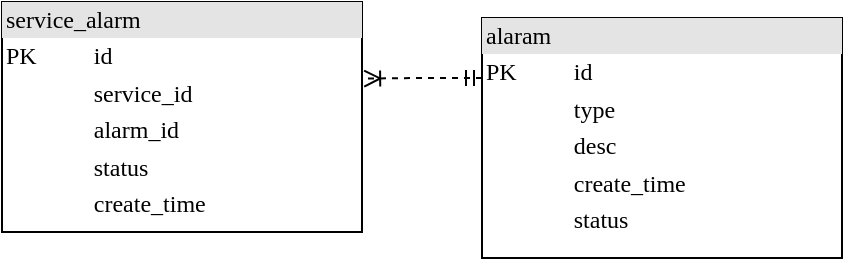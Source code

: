<mxfile version="24.3.1" type="github">
  <diagram name="Page-1" id="9f46799a-70d6-7492-0946-bef42562c5a5">
    <mxGraphModel dx="1434" dy="756" grid="1" gridSize="10" guides="1" tooltips="1" connect="1" arrows="1" fold="1" page="1" pageScale="1" pageWidth="1100" pageHeight="850" background="none" math="0" shadow="0">
      <root>
        <mxCell id="0" />
        <mxCell id="1" parent="0" />
        <mxCell id="3ae-pr5GCqs6oDmz81M6-7" style="edgeStyle=orthogonalEdgeStyle;html=1;exitX=0;exitY=0.25;entryX=1.006;entryY=0.333;dashed=1;labelBackgroundColor=none;startArrow=ERmandOne;endArrow=ERoneToMany;fontFamily=Verdana;fontSize=12;align=left;rounded=0;exitDx=0;exitDy=0;entryDx=0;entryDy=0;entryPerimeter=0;" edge="1" parent="1" source="3ae-pr5GCqs6oDmz81M6-15" target="3ae-pr5GCqs6oDmz81M6-8">
          <mxGeometry relative="1" as="geometry" />
        </mxCell>
        <mxCell id="3ae-pr5GCqs6oDmz81M6-8" value="&lt;div style=&quot;box-sizing: border-box ; width: 100% ; background: #e4e4e4 ; padding: 2px&quot;&gt;service_alarm&lt;/div&gt;&lt;table style=&quot;width: 100% ; font-size: 1em&quot; cellpadding=&quot;2&quot; cellspacing=&quot;0&quot;&gt;&lt;tbody&gt;&lt;tr&gt;&lt;td&gt;PK&lt;/td&gt;&lt;td&gt;id&lt;/td&gt;&lt;/tr&gt;&lt;tr&gt;&lt;td&gt;&lt;br&gt;&lt;/td&gt;&lt;td&gt;service_id&lt;/td&gt;&lt;/tr&gt;&lt;tr&gt;&lt;td&gt;&lt;/td&gt;&lt;td&gt;alarm_id&lt;/td&gt;&lt;/tr&gt;&lt;tr&gt;&lt;td&gt;&lt;br&gt;&lt;/td&gt;&lt;td&gt;status&lt;br&gt;&lt;/td&gt;&lt;/tr&gt;&lt;tr&gt;&lt;td&gt;&lt;br&gt;&lt;/td&gt;&lt;td&gt;create_time&lt;/td&gt;&lt;/tr&gt;&lt;/tbody&gt;&lt;/table&gt;" style="verticalAlign=top;align=left;overflow=fill;html=1;rounded=0;shadow=0;comic=0;labelBackgroundColor=none;strokeWidth=1;fontFamily=Verdana;fontSize=12" vertex="1" parent="1">
          <mxGeometry x="180" y="417" width="180" height="115" as="geometry" />
        </mxCell>
        <mxCell id="3ae-pr5GCqs6oDmz81M6-15" value="&lt;div style=&quot;box-sizing: border-box ; width: 100% ; background: #e4e4e4 ; padding: 2px&quot;&gt;alaram&lt;/div&gt;&lt;table style=&quot;width: 100% ; font-size: 1em&quot; cellpadding=&quot;2&quot; cellspacing=&quot;0&quot;&gt;&lt;tbody&gt;&lt;tr&gt;&lt;td&gt;PK&lt;/td&gt;&lt;td&gt;id&lt;/td&gt;&lt;/tr&gt;&lt;tr&gt;&lt;td&gt;&lt;br&gt;&lt;/td&gt;&lt;td&gt;type&lt;/td&gt;&lt;/tr&gt;&lt;tr&gt;&lt;td&gt;&lt;br&gt;&lt;/td&gt;&lt;td&gt;desc&lt;br&gt;&lt;/td&gt;&lt;/tr&gt;&lt;tr&gt;&lt;td&gt;&lt;br&gt;&lt;/td&gt;&lt;td&gt;create_time&lt;/td&gt;&lt;/tr&gt;&lt;tr&gt;&lt;td&gt;&lt;br&gt;&lt;/td&gt;&lt;td&gt;status&lt;/td&gt;&lt;/tr&gt;&lt;tr&gt;&lt;td&gt;&lt;br&gt;&lt;/td&gt;&lt;td&gt;&lt;br&gt;&lt;/td&gt;&lt;/tr&gt;&lt;/tbody&gt;&lt;/table&gt;" style="verticalAlign=top;align=left;overflow=fill;html=1;rounded=0;shadow=0;comic=0;labelBackgroundColor=none;strokeWidth=1;fontFamily=Verdana;fontSize=12" vertex="1" parent="1">
          <mxGeometry x="420" y="425" width="180" height="120" as="geometry" />
        </mxCell>
      </root>
    </mxGraphModel>
  </diagram>
</mxfile>
